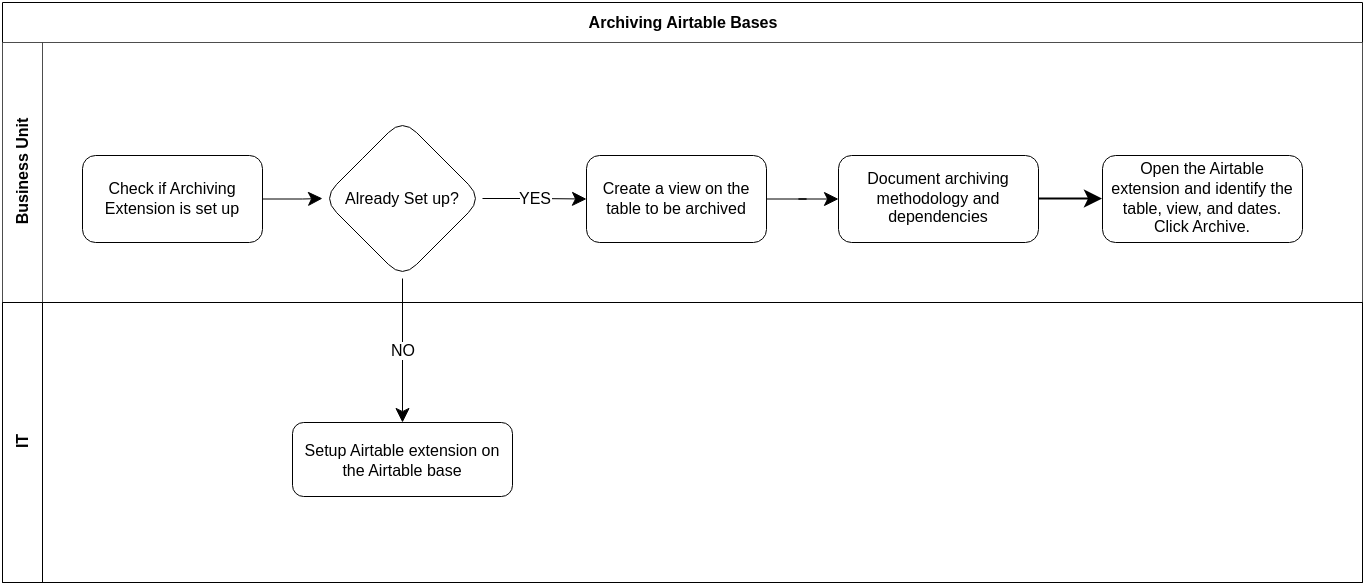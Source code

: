 <mxfile>
    <diagram id="3MN5alBNLH7yUjzLkESu" name="Process">
        <mxGraphModel dx="902" dy="783" grid="1" gridSize="10" guides="1" tooltips="1" connect="1" arrows="1" fold="1" page="1" pageScale="1" pageWidth="850" pageHeight="1100" math="0" shadow="0">
            <root>
                <mxCell id="0"/>
                <mxCell id="1" parent="0"/>
                <mxCell id="s7jkEgHqC_EdQE-Gh2La-1" value="Archiving Airtable Bases" style="swimlane;html=1;childLayout=stackLayout;horizontal=1;startSize=20;horizontalStack=0;rounded=0;shadow=0;labelBackgroundColor=none;strokeWidth=0.5;fontFamily=Helvetica;fontSize=8;align=center;strokeColor=default;fillColor=none;" parent="1" vertex="1">
                    <mxGeometry x="40" y="40" width="680" height="290" as="geometry">
                        <mxRectangle x="180" y="70" width="60" height="20" as="alternateBounds"/>
                    </mxGeometry>
                </mxCell>
                <mxCell id="s7jkEgHqC_EdQE-Gh2La-2" value="Business Unit" style="swimlane;html=1;startSize=20;horizontal=0;strokeWidth=0.5;fillColor=none;strokeColor=#4D4D4D;fontFamily=Helvetica;fontSize=8;" parent="s7jkEgHqC_EdQE-Gh2La-1" vertex="1">
                    <mxGeometry y="20" width="680" height="130" as="geometry"/>
                </mxCell>
                <mxCell id="s7jkEgHqC_EdQE-Gh2La-3" value="" style="edgeStyle=orthogonalEdgeStyle;rounded=0;orthogonalLoop=1;jettySize=auto;html=1;strokeWidth=0.5;" parent="s7jkEgHqC_EdQE-Gh2La-2" source="s7jkEgHqC_EdQE-Gh2La-4" target="s7jkEgHqC_EdQE-Gh2La-9" edge="1">
                    <mxGeometry relative="1" as="geometry"/>
                </mxCell>
                <mxCell id="s7jkEgHqC_EdQE-Gh2La-4" value="Create a view on the table to be archived" style="rounded=1;whiteSpace=wrap;html=1;shadow=0;labelBackgroundColor=none;strokeWidth=0.5;fontFamily=Helvetica;fontSize=8;align=center;" parent="s7jkEgHqC_EdQE-Gh2La-2" vertex="1">
                    <mxGeometry x="292" y="56.5" width="90" height="43.5" as="geometry"/>
                </mxCell>
                <mxCell id="s7jkEgHqC_EdQE-Gh2La-5" value="" style="edgeStyle=orthogonalEdgeStyle;rounded=0;orthogonalLoop=1;jettySize=auto;html=1;strokeWidth=0.5;" parent="s7jkEgHqC_EdQE-Gh2La-2" source="s7jkEgHqC_EdQE-Gh2La-6" target="s7jkEgHqC_EdQE-Gh2La-8" edge="1">
                    <mxGeometry relative="1" as="geometry"/>
                </mxCell>
                <mxCell id="s7jkEgHqC_EdQE-Gh2La-6" value="Check if Archiving Extension is set up" style="rounded=1;whiteSpace=wrap;html=1;shadow=0;labelBackgroundColor=none;strokeWidth=0.5;fontFamily=Helvetica;fontSize=8;align=center;" parent="s7jkEgHqC_EdQE-Gh2La-2" vertex="1">
                    <mxGeometry x="40" y="56.5" width="90" height="43.5" as="geometry"/>
                </mxCell>
                <mxCell id="s7jkEgHqC_EdQE-Gh2La-7" value="&lt;font style=&quot;font-size: 8px;&quot;&gt;YES&lt;/font&gt;" style="edgeStyle=orthogonalEdgeStyle;rounded=0;orthogonalLoop=1;jettySize=auto;html=1;exitX=1;exitY=0.5;exitDx=0;exitDy=0;entryX=0;entryY=0.5;entryDx=0;entryDy=0;strokeWidth=0.5;fontFamily=Helvetica;fontSize=8;" parent="s7jkEgHqC_EdQE-Gh2La-2" source="s7jkEgHqC_EdQE-Gh2La-8" target="s7jkEgHqC_EdQE-Gh2La-4" edge="1">
                    <mxGeometry relative="1" as="geometry"/>
                </mxCell>
                <mxCell id="s7jkEgHqC_EdQE-Gh2La-8" value="&lt;font style=&quot;font-size: 8px;&quot;&gt;Already Set up?&lt;/font&gt;" style="rhombus;whiteSpace=wrap;html=1;fontFamily=Helvetica;strokeWidth=0.5;fontSize=8;rounded=1;" parent="s7jkEgHqC_EdQE-Gh2La-2" vertex="1">
                    <mxGeometry x="160" y="38" width="80" height="80" as="geometry"/>
                </mxCell>
                <mxCell id="s7jkEgHqC_EdQE-Gh2La-9" value="Document archiving methodology and dependencies" style="rounded=1;whiteSpace=wrap;html=1;shadow=0;labelBackgroundColor=none;strokeWidth=0.5;fontFamily=Helvetica;fontSize=8;align=center;" parent="s7jkEgHqC_EdQE-Gh2La-2" vertex="1">
                    <mxGeometry x="418" y="56.5" width="100" height="43.5" as="geometry"/>
                </mxCell>
                <mxCell id="s7jkEgHqC_EdQE-Gh2La-10" value="IT" style="swimlane;html=1;startSize=20;horizontal=0;strokeWidth=0.5;fillColor=none;fontFamily=Helvetica;fontSize=8;" parent="s7jkEgHqC_EdQE-Gh2La-1" vertex="1">
                    <mxGeometry y="150" width="680" height="140" as="geometry">
                        <mxRectangle y="170" width="680" height="30" as="alternateBounds"/>
                    </mxGeometry>
                </mxCell>
                <mxCell id="s7jkEgHqC_EdQE-Gh2La-11" value="Setup Airtable extension on the Airtable base" style="rounded=1;whiteSpace=wrap;html=1;shadow=0;labelBackgroundColor=none;strokeWidth=0.5;fontFamily=Helvetica;fontSize=8;align=center;" parent="s7jkEgHqC_EdQE-Gh2La-10" vertex="1">
                    <mxGeometry x="145" y="60" width="110" height="37" as="geometry"/>
                </mxCell>
                <mxCell id="s7jkEgHqC_EdQE-Gh2La-12" value="&lt;font style=&quot;font-size: 8px;&quot;&gt;NO&lt;/font&gt;" style="edgeStyle=orthogonalEdgeStyle;rounded=0;orthogonalLoop=1;jettySize=auto;html=1;exitX=0.5;exitY=1;exitDx=0;exitDy=0;entryX=0.5;entryY=0;entryDx=0;entryDy=0;strokeWidth=0.5;fontFamily=Helvetica;fontSize=8;" parent="s7jkEgHqC_EdQE-Gh2La-1" source="s7jkEgHqC_EdQE-Gh2La-8" target="s7jkEgHqC_EdQE-Gh2La-11" edge="1">
                    <mxGeometry relative="1" as="geometry"/>
                </mxCell>
                <mxCell id="s7jkEgHqC_EdQE-Gh2La-13" value="Open the Airtable extension and identify the table, view, and dates. Click Archive." style="rounded=1;whiteSpace=wrap;html=1;shadow=0;labelBackgroundColor=none;strokeWidth=0.5;fontFamily=Helvetica;fontSize=8;align=center;" parent="1" vertex="1">
                    <mxGeometry x="590" y="116.5" width="100" height="43.5" as="geometry"/>
                </mxCell>
                <mxCell id="s7jkEgHqC_EdQE-Gh2La-14" value="" style="edgeStyle=orthogonalEdgeStyle;rounded=0;orthogonalLoop=1;jettySize=auto;html=1;" parent="1" source="s7jkEgHqC_EdQE-Gh2La-9" target="s7jkEgHqC_EdQE-Gh2La-13" edge="1">
                    <mxGeometry relative="1" as="geometry"/>
                </mxCell>
            </root>
        </mxGraphModel>
    </diagram>
    <diagram id="nR-VfcFQv54c6w6noYMZ" name="Data Flow">
        <mxGraphModel dx="962" dy="783" grid="1" gridSize="10" guides="1" tooltips="1" connect="1" arrows="1" fold="1" page="1" pageScale="1" pageWidth="850" pageHeight="1100" math="0" shadow="0">
            <root>
                <mxCell id="0"/>
                <mxCell id="1" parent="0"/>
            </root>
        </mxGraphModel>
    </diagram>
</mxfile>